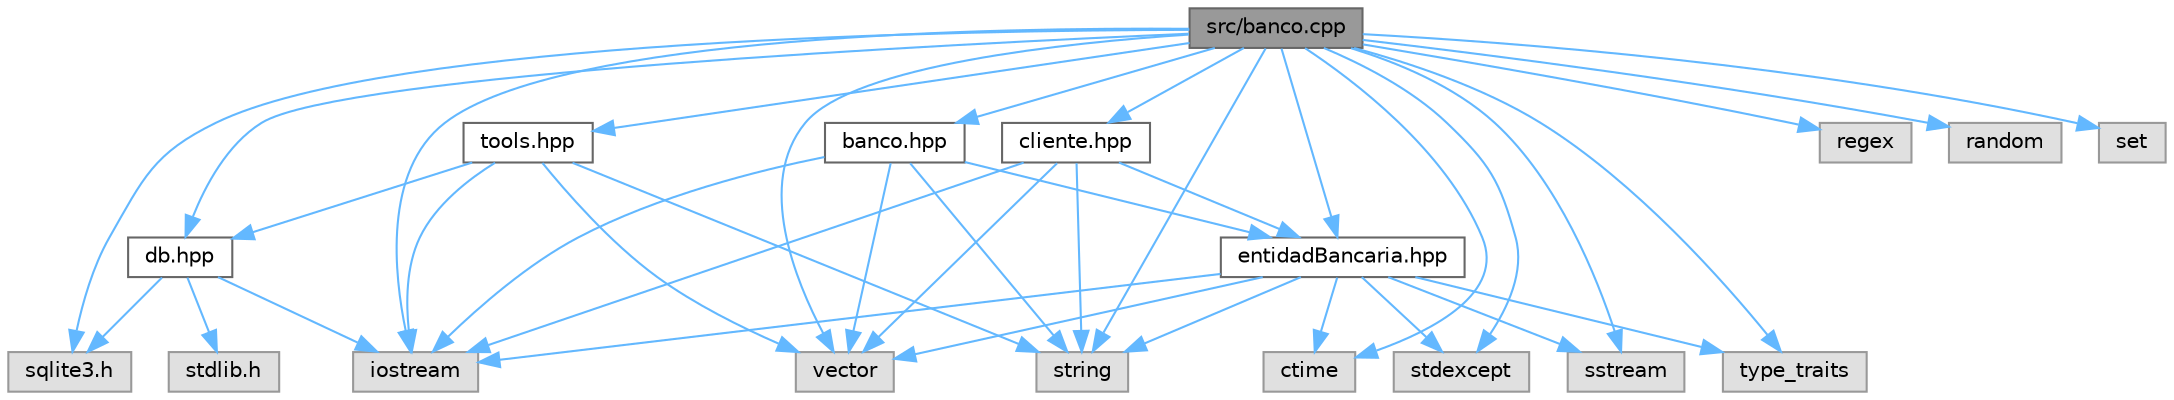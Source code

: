 digraph "src/banco.cpp"
{
 // LATEX_PDF_SIZE
  bgcolor="transparent";
  edge [fontname=Helvetica,fontsize=10,labelfontname=Helvetica,labelfontsize=10];
  node [fontname=Helvetica,fontsize=10,shape=box,height=0.2,width=0.4];
  Node1 [id="Node000001",label="src/banco.cpp",height=0.2,width=0.4,color="gray40", fillcolor="grey60", style="filled", fontcolor="black",tooltip="Implementacion de la clase Banco MIT License."];
  Node1 -> Node2 [id="edge1_Node000001_Node000002",color="steelblue1",style="solid",tooltip=" "];
  Node2 [id="Node000002",label="iostream",height=0.2,width=0.4,color="grey60", fillcolor="#E0E0E0", style="filled",tooltip=" "];
  Node1 -> Node3 [id="edge2_Node000001_Node000003",color="steelblue1",style="solid",tooltip=" "];
  Node3 [id="Node000003",label="string",height=0.2,width=0.4,color="grey60", fillcolor="#E0E0E0", style="filled",tooltip=" "];
  Node1 -> Node4 [id="edge3_Node000001_Node000004",color="steelblue1",style="solid",tooltip=" "];
  Node4 [id="Node000004",label="vector",height=0.2,width=0.4,color="grey60", fillcolor="#E0E0E0", style="filled",tooltip=" "];
  Node1 -> Node5 [id="edge4_Node000001_Node000005",color="steelblue1",style="solid",tooltip=" "];
  Node5 [id="Node000005",label="ctime",height=0.2,width=0.4,color="grey60", fillcolor="#E0E0E0", style="filled",tooltip=" "];
  Node1 -> Node6 [id="edge5_Node000001_Node000006",color="steelblue1",style="solid",tooltip=" "];
  Node6 [id="Node000006",label="sqlite3.h",height=0.2,width=0.4,color="grey60", fillcolor="#E0E0E0", style="filled",tooltip=" "];
  Node1 -> Node7 [id="edge6_Node000001_Node000007",color="steelblue1",style="solid",tooltip=" "];
  Node7 [id="Node000007",label="regex",height=0.2,width=0.4,color="grey60", fillcolor="#E0E0E0", style="filled",tooltip=" "];
  Node1 -> Node8 [id="edge7_Node000001_Node000008",color="steelblue1",style="solid",tooltip=" "];
  Node8 [id="Node000008",label="random",height=0.2,width=0.4,color="grey60", fillcolor="#E0E0E0", style="filled",tooltip=" "];
  Node1 -> Node9 [id="edge8_Node000001_Node000009",color="steelblue1",style="solid",tooltip=" "];
  Node9 [id="Node000009",label="set",height=0.2,width=0.4,color="grey60", fillcolor="#E0E0E0", style="filled",tooltip=" "];
  Node1 -> Node10 [id="edge9_Node000001_Node000010",color="steelblue1",style="solid",tooltip=" "];
  Node10 [id="Node000010",label="stdexcept",height=0.2,width=0.4,color="grey60", fillcolor="#E0E0E0", style="filled",tooltip=" "];
  Node1 -> Node11 [id="edge10_Node000001_Node000011",color="steelblue1",style="solid",tooltip=" "];
  Node11 [id="Node000011",label="sstream",height=0.2,width=0.4,color="grey60", fillcolor="#E0E0E0", style="filled",tooltip=" "];
  Node1 -> Node12 [id="edge11_Node000001_Node000012",color="steelblue1",style="solid",tooltip=" "];
  Node12 [id="Node000012",label="type_traits",height=0.2,width=0.4,color="grey60", fillcolor="#E0E0E0", style="filled",tooltip=" "];
  Node1 -> Node13 [id="edge12_Node000001_Node000013",color="steelblue1",style="solid",tooltip=" "];
  Node13 [id="Node000013",label="entidadBancaria.hpp",height=0.2,width=0.4,color="grey40", fillcolor="white", style="filled",URL="$entidad_bancaria_8hpp.html",tooltip="Clase padre del sistema bancario MIT License."];
  Node13 -> Node3 [id="edge13_Node000013_Node000003",color="steelblue1",style="solid",tooltip=" "];
  Node13 -> Node4 [id="edge14_Node000013_Node000004",color="steelblue1",style="solid",tooltip=" "];
  Node13 -> Node2 [id="edge15_Node000013_Node000002",color="steelblue1",style="solid",tooltip=" "];
  Node13 -> Node10 [id="edge16_Node000013_Node000010",color="steelblue1",style="solid",tooltip=" "];
  Node13 -> Node11 [id="edge17_Node000013_Node000011",color="steelblue1",style="solid",tooltip=" "];
  Node13 -> Node12 [id="edge18_Node000013_Node000012",color="steelblue1",style="solid",tooltip=" "];
  Node13 -> Node5 [id="edge19_Node000013_Node000005",color="steelblue1",style="solid",tooltip=" "];
  Node1 -> Node14 [id="edge20_Node000001_Node000014",color="steelblue1",style="solid",tooltip=" "];
  Node14 [id="Node000014",label="banco.hpp",height=0.2,width=0.4,color="grey40", fillcolor="white", style="filled",URL="$banco_8hpp.html",tooltip="Header de la clase Banco MIT License."];
  Node14 -> Node2 [id="edge21_Node000014_Node000002",color="steelblue1",style="solid",tooltip=" "];
  Node14 -> Node3 [id="edge22_Node000014_Node000003",color="steelblue1",style="solid",tooltip=" "];
  Node14 -> Node4 [id="edge23_Node000014_Node000004",color="steelblue1",style="solid",tooltip=" "];
  Node14 -> Node13 [id="edge24_Node000014_Node000013",color="steelblue1",style="solid",tooltip=" "];
  Node1 -> Node15 [id="edge25_Node000001_Node000015",color="steelblue1",style="solid",tooltip=" "];
  Node15 [id="Node000015",label="db.hpp",height=0.2,width=0.4,color="grey40", fillcolor="white", style="filled",URL="$db_8hpp.html",tooltip="Header file de la base de datos MIT License."];
  Node15 -> Node16 [id="edge26_Node000015_Node000016",color="steelblue1",style="solid",tooltip=" "];
  Node16 [id="Node000016",label="stdlib.h",height=0.2,width=0.4,color="grey60", fillcolor="#E0E0E0", style="filled",tooltip=" "];
  Node15 -> Node6 [id="edge27_Node000015_Node000006",color="steelblue1",style="solid",tooltip=" "];
  Node15 -> Node2 [id="edge28_Node000015_Node000002",color="steelblue1",style="solid",tooltip=" "];
  Node1 -> Node17 [id="edge29_Node000001_Node000017",color="steelblue1",style="solid",tooltip=" "];
  Node17 [id="Node000017",label="cliente.hpp",height=0.2,width=0.4,color="grey40", fillcolor="white", style="filled",URL="$cliente_8hpp.html",tooltip="Header file de la clase Cliente MIT License."];
  Node17 -> Node2 [id="edge30_Node000017_Node000002",color="steelblue1",style="solid",tooltip=" "];
  Node17 -> Node3 [id="edge31_Node000017_Node000003",color="steelblue1",style="solid",tooltip=" "];
  Node17 -> Node4 [id="edge32_Node000017_Node000004",color="steelblue1",style="solid",tooltip=" "];
  Node17 -> Node13 [id="edge33_Node000017_Node000013",color="steelblue1",style="solid",tooltip=" "];
  Node1 -> Node18 [id="edge34_Node000001_Node000018",color="steelblue1",style="solid",tooltip=" "];
  Node18 [id="Node000018",label="tools.hpp",height=0.2,width=0.4,color="grey40", fillcolor="white", style="filled",URL="$tools_8hpp.html",tooltip=" "];
  Node18 -> Node2 [id="edge35_Node000018_Node000002",color="steelblue1",style="solid",tooltip=" "];
  Node18 -> Node4 [id="edge36_Node000018_Node000004",color="steelblue1",style="solid",tooltip=" "];
  Node18 -> Node3 [id="edge37_Node000018_Node000003",color="steelblue1",style="solid",tooltip=" "];
  Node18 -> Node15 [id="edge38_Node000018_Node000015",color="steelblue1",style="solid",tooltip=" "];
}
